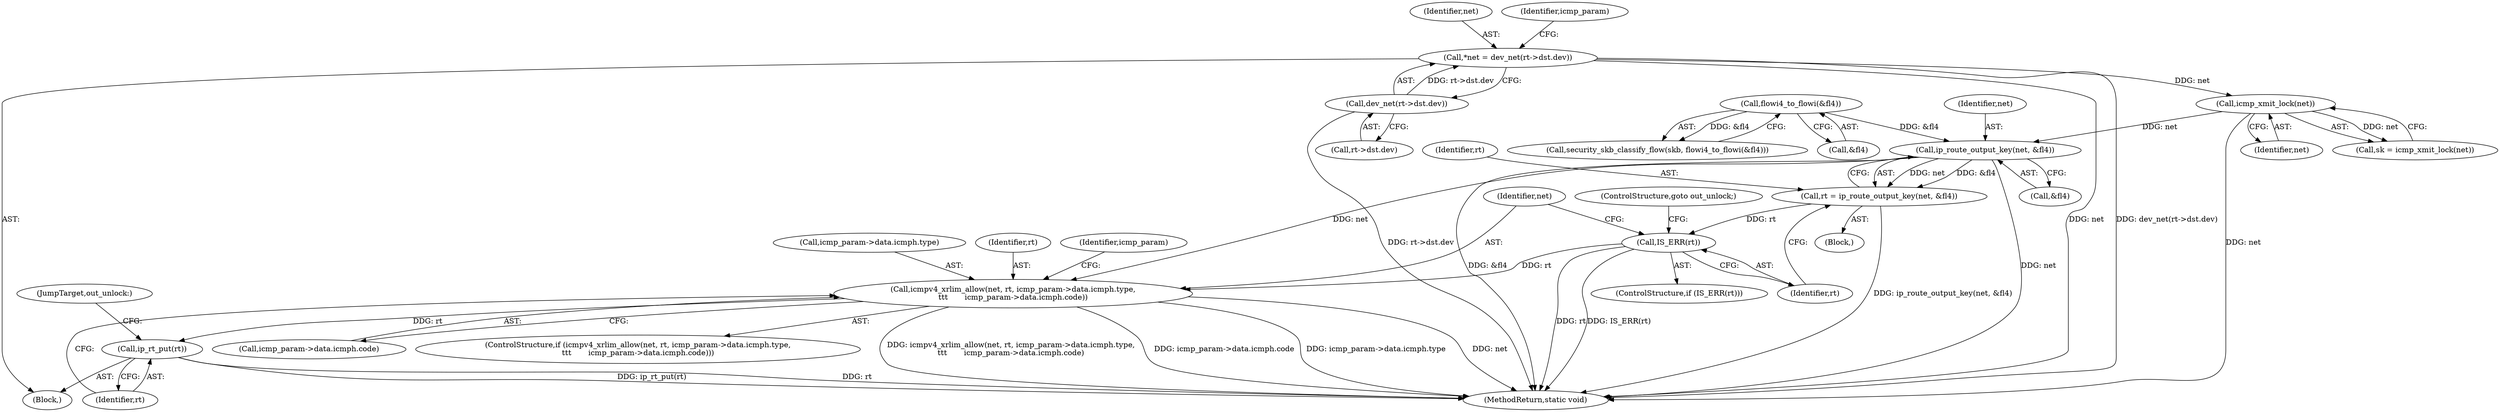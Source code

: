 digraph "0_linux_f6d8bd051c391c1c0458a30b2a7abcd939329259_11@pointer" {
"1000225" [label="(Call,icmpv4_xrlim_allow(net, rt, icmp_param->data.icmph.type,\n\t\t\t       icmp_param->data.icmph.code))"];
"1000216" [label="(Call,ip_route_output_key(net, &fl4))"];
"1000132" [label="(Call,icmp_xmit_lock(net))"];
"1000111" [label="(Call,*net = dev_net(rt->dst.dev))"];
"1000113" [label="(Call,dev_net(rt->dst.dev))"];
"1000211" [label="(Call,flowi4_to_flowi(&fl4))"];
"1000221" [label="(Call,IS_ERR(rt))"];
"1000214" [label="(Call,rt = ip_route_output_key(net, &fl4))"];
"1000248" [label="(Call,ip_rt_put(rt))"];
"1000243" [label="(Identifier,icmp_param)"];
"1000112" [label="(Identifier,net)"];
"1000223" [label="(ControlStructure,goto out_unlock;)"];
"1000113" [label="(Call,dev_net(rt->dst.dev))"];
"1000235" [label="(Call,icmp_param->data.icmph.code)"];
"1000114" [label="(Call,rt->dst.dev)"];
"1000227" [label="(Identifier,rt)"];
"1000222" [label="(Identifier,rt)"];
"1000126" [label="(Identifier,icmp_param)"];
"1000214" [label="(Call,rt = ip_route_output_key(net, &fl4))"];
"1000218" [label="(Call,&fl4)"];
"1000111" [label="(Call,*net = dev_net(rt->dst.dev))"];
"1000248" [label="(Call,ip_rt_put(rt))"];
"1000207" [label="(Block,)"];
"1000249" [label="(Identifier,rt)"];
"1000225" [label="(Call,icmpv4_xrlim_allow(net, rt, icmp_param->data.icmph.type,\n\t\t\t       icmp_param->data.icmph.code))"];
"1000133" [label="(Identifier,net)"];
"1000224" [label="(ControlStructure,if (icmpv4_xrlim_allow(net, rt, icmp_param->data.icmph.type,\n\t\t\t       icmp_param->data.icmph.code)))"];
"1000221" [label="(Call,IS_ERR(rt))"];
"1000209" [label="(Call,security_skb_classify_flow(skb, flowi4_to_flowi(&fl4)))"];
"1000103" [label="(Block,)"];
"1000226" [label="(Identifier,net)"];
"1000215" [label="(Identifier,rt)"];
"1000253" [label="(MethodReturn,static void)"];
"1000212" [label="(Call,&fl4)"];
"1000217" [label="(Identifier,net)"];
"1000216" [label="(Call,ip_route_output_key(net, &fl4))"];
"1000130" [label="(Call,sk = icmp_xmit_lock(net))"];
"1000220" [label="(ControlStructure,if (IS_ERR(rt)))"];
"1000228" [label="(Call,icmp_param->data.icmph.type)"];
"1000132" [label="(Call,icmp_xmit_lock(net))"];
"1000250" [label="(JumpTarget,out_unlock:)"];
"1000211" [label="(Call,flowi4_to_flowi(&fl4))"];
"1000225" -> "1000224"  [label="AST: "];
"1000225" -> "1000235"  [label="CFG: "];
"1000226" -> "1000225"  [label="AST: "];
"1000227" -> "1000225"  [label="AST: "];
"1000228" -> "1000225"  [label="AST: "];
"1000235" -> "1000225"  [label="AST: "];
"1000243" -> "1000225"  [label="CFG: "];
"1000249" -> "1000225"  [label="CFG: "];
"1000225" -> "1000253"  [label="DDG: net"];
"1000225" -> "1000253"  [label="DDG: icmpv4_xrlim_allow(net, rt, icmp_param->data.icmph.type,\n\t\t\t       icmp_param->data.icmph.code)"];
"1000225" -> "1000253"  [label="DDG: icmp_param->data.icmph.code"];
"1000225" -> "1000253"  [label="DDG: icmp_param->data.icmph.type"];
"1000216" -> "1000225"  [label="DDG: net"];
"1000221" -> "1000225"  [label="DDG: rt"];
"1000225" -> "1000248"  [label="DDG: rt"];
"1000216" -> "1000214"  [label="AST: "];
"1000216" -> "1000218"  [label="CFG: "];
"1000217" -> "1000216"  [label="AST: "];
"1000218" -> "1000216"  [label="AST: "];
"1000214" -> "1000216"  [label="CFG: "];
"1000216" -> "1000253"  [label="DDG: &fl4"];
"1000216" -> "1000253"  [label="DDG: net"];
"1000216" -> "1000214"  [label="DDG: net"];
"1000216" -> "1000214"  [label="DDG: &fl4"];
"1000132" -> "1000216"  [label="DDG: net"];
"1000211" -> "1000216"  [label="DDG: &fl4"];
"1000132" -> "1000130"  [label="AST: "];
"1000132" -> "1000133"  [label="CFG: "];
"1000133" -> "1000132"  [label="AST: "];
"1000130" -> "1000132"  [label="CFG: "];
"1000132" -> "1000253"  [label="DDG: net"];
"1000132" -> "1000130"  [label="DDG: net"];
"1000111" -> "1000132"  [label="DDG: net"];
"1000111" -> "1000103"  [label="AST: "];
"1000111" -> "1000113"  [label="CFG: "];
"1000112" -> "1000111"  [label="AST: "];
"1000113" -> "1000111"  [label="AST: "];
"1000126" -> "1000111"  [label="CFG: "];
"1000111" -> "1000253"  [label="DDG: net"];
"1000111" -> "1000253"  [label="DDG: dev_net(rt->dst.dev)"];
"1000113" -> "1000111"  [label="DDG: rt->dst.dev"];
"1000113" -> "1000114"  [label="CFG: "];
"1000114" -> "1000113"  [label="AST: "];
"1000113" -> "1000253"  [label="DDG: rt->dst.dev"];
"1000211" -> "1000209"  [label="AST: "];
"1000211" -> "1000212"  [label="CFG: "];
"1000212" -> "1000211"  [label="AST: "];
"1000209" -> "1000211"  [label="CFG: "];
"1000211" -> "1000209"  [label="DDG: &fl4"];
"1000221" -> "1000220"  [label="AST: "];
"1000221" -> "1000222"  [label="CFG: "];
"1000222" -> "1000221"  [label="AST: "];
"1000223" -> "1000221"  [label="CFG: "];
"1000226" -> "1000221"  [label="CFG: "];
"1000221" -> "1000253"  [label="DDG: rt"];
"1000221" -> "1000253"  [label="DDG: IS_ERR(rt)"];
"1000214" -> "1000221"  [label="DDG: rt"];
"1000214" -> "1000207"  [label="AST: "];
"1000215" -> "1000214"  [label="AST: "];
"1000222" -> "1000214"  [label="CFG: "];
"1000214" -> "1000253"  [label="DDG: ip_route_output_key(net, &fl4)"];
"1000248" -> "1000103"  [label="AST: "];
"1000248" -> "1000249"  [label="CFG: "];
"1000249" -> "1000248"  [label="AST: "];
"1000250" -> "1000248"  [label="CFG: "];
"1000248" -> "1000253"  [label="DDG: ip_rt_put(rt)"];
"1000248" -> "1000253"  [label="DDG: rt"];
}
